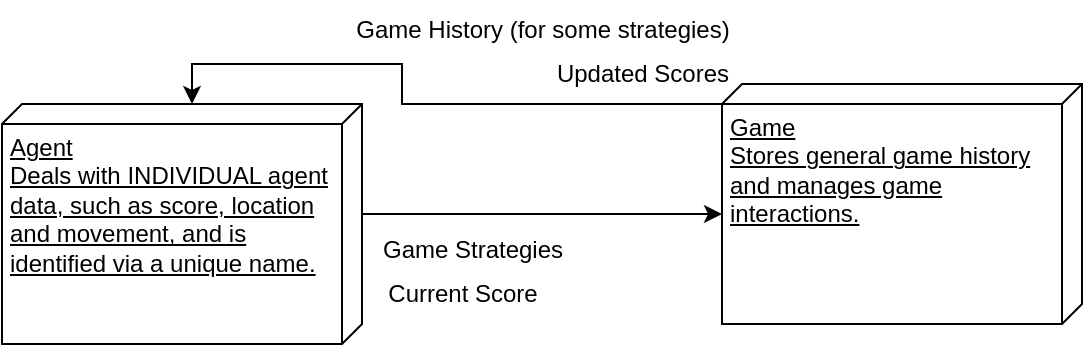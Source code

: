 <mxfile version="21.7.5" type="github">
  <diagram name="Page-1" id="4vjETm22m08uAGTavZK2">
    <mxGraphModel dx="1050" dy="530" grid="1" gridSize="10" guides="1" tooltips="1" connect="1" arrows="1" fold="1" page="1" pageScale="1" pageWidth="850" pageHeight="1100" math="0" shadow="0">
      <root>
        <mxCell id="0" />
        <mxCell id="1" parent="0" />
        <mxCell id="KLbYFxE77i6rt1R8Sjp2-6" style="edgeStyle=orthogonalEdgeStyle;rounded=0;orthogonalLoop=1;jettySize=auto;html=1;exitX=0;exitY=0;exitDx=55;exitDy=0;exitPerimeter=0;entryX=0;entryY=0;entryDx=65;entryDy=180;entryPerimeter=0;" edge="1" parent="1" source="KLbYFxE77i6rt1R8Sjp2-1" target="KLbYFxE77i6rt1R8Sjp2-2">
          <mxGeometry relative="1" as="geometry" />
        </mxCell>
        <mxCell id="KLbYFxE77i6rt1R8Sjp2-1" value="&lt;div&gt;Agent&lt;/div&gt;&lt;div&gt;Deals with INDIVIDUAL agent data, such as score, location and movement, and is identified via a unique name.&lt;br&gt;&lt;/div&gt;" style="verticalAlign=top;align=left;spacingTop=8;spacingLeft=2;spacingRight=12;shape=cube;size=10;direction=south;fontStyle=4;html=1;whiteSpace=wrap;" vertex="1" parent="1">
          <mxGeometry x="160" y="60" width="180" height="120" as="geometry" />
        </mxCell>
        <mxCell id="KLbYFxE77i6rt1R8Sjp2-4" style="edgeStyle=orthogonalEdgeStyle;rounded=0;orthogonalLoop=1;jettySize=auto;html=1;exitX=0;exitY=0;exitDx=10;exitDy=180;exitPerimeter=0;entryX=0;entryY=0;entryDx=0;entryDy=85;entryPerimeter=0;" edge="1" parent="1" source="KLbYFxE77i6rt1R8Sjp2-2" target="KLbYFxE77i6rt1R8Sjp2-1">
          <mxGeometry relative="1" as="geometry">
            <Array as="points">
              <mxPoint x="360" y="60" />
              <mxPoint x="360" y="40" />
              <mxPoint x="255" y="40" />
            </Array>
          </mxGeometry>
        </mxCell>
        <mxCell id="KLbYFxE77i6rt1R8Sjp2-2" value="&lt;div&gt;Game&lt;/div&gt;&lt;div&gt;Stores general game history and manages game interactions. &lt;br&gt;&lt;/div&gt;" style="verticalAlign=top;align=left;spacingTop=8;spacingLeft=2;spacingRight=12;shape=cube;size=10;direction=south;fontStyle=4;html=1;whiteSpace=wrap;" vertex="1" parent="1">
          <mxGeometry x="520" y="50" width="180" height="120" as="geometry" />
        </mxCell>
        <mxCell id="KLbYFxE77i6rt1R8Sjp2-5" value="Updated Scores" style="text;html=1;align=center;verticalAlign=middle;resizable=0;points=[];autosize=1;strokeColor=none;fillColor=none;" vertex="1" parent="1">
          <mxGeometry x="425" y="30" width="110" height="30" as="geometry" />
        </mxCell>
        <mxCell id="KLbYFxE77i6rt1R8Sjp2-7" value="Game Strategies" style="text;html=1;align=center;verticalAlign=middle;resizable=0;points=[];autosize=1;strokeColor=none;fillColor=none;" vertex="1" parent="1">
          <mxGeometry x="340" y="118" width="110" height="30" as="geometry" />
        </mxCell>
        <mxCell id="KLbYFxE77i6rt1R8Sjp2-8" value="Current Score" style="text;html=1;align=center;verticalAlign=middle;resizable=0;points=[];autosize=1;strokeColor=none;fillColor=none;" vertex="1" parent="1">
          <mxGeometry x="340" y="140" width="100" height="30" as="geometry" />
        </mxCell>
        <mxCell id="KLbYFxE77i6rt1R8Sjp2-9" value="Game History (for some strategies)" style="text;html=1;align=center;verticalAlign=middle;resizable=0;points=[];autosize=1;strokeColor=none;fillColor=none;" vertex="1" parent="1">
          <mxGeometry x="325" y="8" width="210" height="30" as="geometry" />
        </mxCell>
      </root>
    </mxGraphModel>
  </diagram>
</mxfile>

